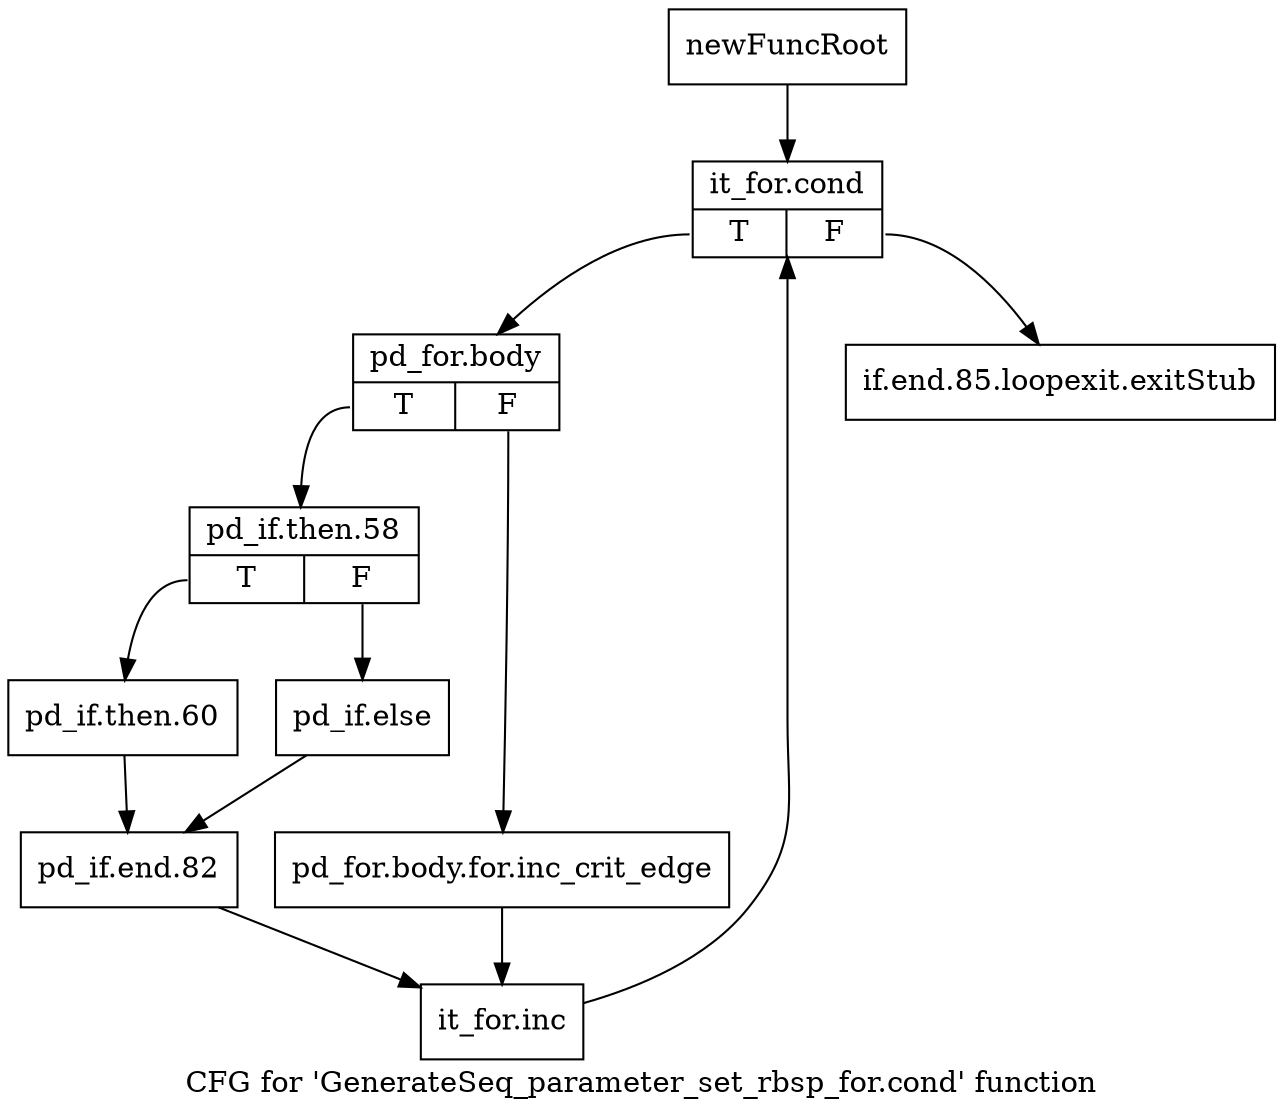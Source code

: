 digraph "CFG for 'GenerateSeq_parameter_set_rbsp_for.cond' function" {
	label="CFG for 'GenerateSeq_parameter_set_rbsp_for.cond' function";

	Node0x2a5fdc0 [shape=record,label="{newFuncRoot}"];
	Node0x2a5fdc0 -> Node0x2a5fe60;
	Node0x2a5fe10 [shape=record,label="{if.end.85.loopexit.exitStub}"];
	Node0x2a5fe60 [shape=record,label="{it_for.cond|{<s0>T|<s1>F}}"];
	Node0x2a5fe60:s0 -> Node0x2a5feb0;
	Node0x2a5fe60:s1 -> Node0x2a5fe10;
	Node0x2a5feb0 [shape=record,label="{pd_for.body|{<s0>T|<s1>F}}"];
	Node0x2a5feb0:s0 -> Node0x2a5ff50;
	Node0x2a5feb0:s1 -> Node0x2a5ff00;
	Node0x2a5ff00 [shape=record,label="{pd_for.body.for.inc_crit_edge}"];
	Node0x2a5ff00 -> Node0x2a60090;
	Node0x2a5ff50 [shape=record,label="{pd_if.then.58|{<s0>T|<s1>F}}"];
	Node0x2a5ff50:s0 -> Node0x2a5fff0;
	Node0x2a5ff50:s1 -> Node0x2a5ffa0;
	Node0x2a5ffa0 [shape=record,label="{pd_if.else}"];
	Node0x2a5ffa0 -> Node0x2a60040;
	Node0x2a5fff0 [shape=record,label="{pd_if.then.60}"];
	Node0x2a5fff0 -> Node0x2a60040;
	Node0x2a60040 [shape=record,label="{pd_if.end.82}"];
	Node0x2a60040 -> Node0x2a60090;
	Node0x2a60090 [shape=record,label="{it_for.inc}"];
	Node0x2a60090 -> Node0x2a5fe60;
}
